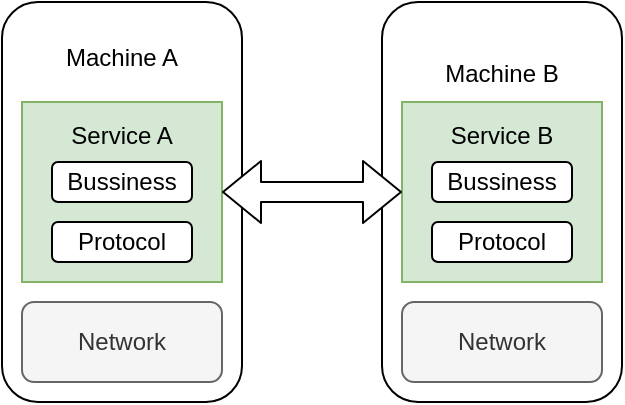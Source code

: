 <mxfile version="11.1.4" type="github"><diagram id="9D0XJ5tNKnaAbQ8ZIgTf" name="Page-1"><mxGraphModel dx="670" dy="364" grid="1" gridSize="10" guides="1" tooltips="1" connect="1" arrows="1" fold="1" page="1" pageScale="1" pageWidth="850" pageHeight="1100" math="0" shadow="0"><root><mxCell id="0"/><mxCell id="1" parent="0"/><mxCell id="jwKUHOTHsRS9ENeguk6t-1" value="Machine A&lt;br&gt;&lt;br&gt;&lt;br&gt;&lt;br&gt;&lt;br&gt;&lt;br&gt;&lt;br&gt;&lt;br&gt;&lt;br&gt;&lt;br&gt;&lt;br&gt;" style="rounded=1;whiteSpace=wrap;html=1;" vertex="1" parent="1"><mxGeometry x="200" y="280" width="120" height="200" as="geometry"/></mxCell><mxCell id="jwKUHOTHsRS9ENeguk6t-3" value="Service A&lt;br&gt;&lt;br&gt;&lt;br&gt;&lt;br&gt;&lt;br&gt;" style="rounded=0;whiteSpace=wrap;html=1;fillColor=#d5e8d4;strokeColor=#82b366;" vertex="1" parent="1"><mxGeometry x="210" y="330" width="100" height="90" as="geometry"/></mxCell><mxCell id="jwKUHOTHsRS9ENeguk6t-4" value="Bussiness" style="rounded=1;whiteSpace=wrap;html=1;" vertex="1" parent="1"><mxGeometry x="225" y="360" width="70" height="20" as="geometry"/></mxCell><mxCell id="jwKUHOTHsRS9ENeguk6t-5" value="Network" style="rounded=1;whiteSpace=wrap;html=1;fillColor=#f5f5f5;strokeColor=#666666;fontColor=#333333;" vertex="1" parent="1"><mxGeometry x="210" y="430" width="100" height="40" as="geometry"/></mxCell><mxCell id="jwKUHOTHsRS9ENeguk6t-6" value="Protocol" style="rounded=1;whiteSpace=wrap;html=1;" vertex="1" parent="1"><mxGeometry x="225" y="390" width="70" height="20" as="geometry"/></mxCell><mxCell id="jwKUHOTHsRS9ENeguk6t-7" value="Machine B&lt;br&gt;&lt;br&gt;&lt;br&gt;&lt;br&gt;&lt;br&gt;&lt;br&gt;&lt;br&gt;&lt;br&gt;&lt;br&gt;&lt;br&gt;" style="rounded=1;whiteSpace=wrap;html=1;" vertex="1" parent="1"><mxGeometry x="390" y="280" width="120" height="200" as="geometry"/></mxCell><mxCell id="jwKUHOTHsRS9ENeguk6t-8" value="Service B&lt;br&gt;&lt;br&gt;&lt;br&gt;&lt;br&gt;&lt;br&gt;" style="rounded=0;whiteSpace=wrap;html=1;fillColor=#d5e8d4;strokeColor=#82b366;" vertex="1" parent="1"><mxGeometry x="400" y="330" width="100" height="90" as="geometry"/></mxCell><mxCell id="jwKUHOTHsRS9ENeguk6t-9" value="Bussiness" style="rounded=1;whiteSpace=wrap;html=1;" vertex="1" parent="1"><mxGeometry x="415" y="360" width="70" height="20" as="geometry"/></mxCell><mxCell id="jwKUHOTHsRS9ENeguk6t-10" value="Network" style="rounded=1;whiteSpace=wrap;html=1;fillColor=#f5f5f5;strokeColor=#666666;fontColor=#333333;" vertex="1" parent="1"><mxGeometry x="400" y="430" width="100" height="40" as="geometry"/></mxCell><mxCell id="jwKUHOTHsRS9ENeguk6t-11" value="Protocol" style="rounded=1;whiteSpace=wrap;html=1;" vertex="1" parent="1"><mxGeometry x="415" y="390" width="70" height="20" as="geometry"/></mxCell><mxCell id="jwKUHOTHsRS9ENeguk6t-12" value="" style="shape=flexArrow;endArrow=classic;startArrow=classic;html=1;entryX=0;entryY=0.5;entryDx=0;entryDy=0;exitX=1;exitY=0.5;exitDx=0;exitDy=0;shadow=0;comic=0;fillColor=#ffffff;" edge="1" parent="1" source="jwKUHOTHsRS9ENeguk6t-3" target="jwKUHOTHsRS9ENeguk6t-8"><mxGeometry width="50" height="50" relative="1" as="geometry"><mxPoint x="330" y="400" as="sourcePoint"/><mxPoint x="380" y="350" as="targetPoint"/></mxGeometry></mxCell></root></mxGraphModel></diagram></mxfile>